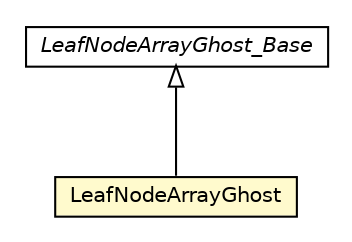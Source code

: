#!/usr/local/bin/dot
#
# Class diagram 
# Generated by UMLGraph version 5.1 (http://www.umlgraph.org/)
#

digraph G {
	edge [fontname="Helvetica",fontsize=10,labelfontname="Helvetica",labelfontsize=10];
	node [fontname="Helvetica",fontsize=10,shape=plaintext];
	nodesep=0.25;
	ranksep=0.5;
	// pt.ist.fenixframework.adt.bplustree.LeafNodeArrayGhost
	c41049 [label=<<table title="pt.ist.fenixframework.adt.bplustree.LeafNodeArrayGhost" border="0" cellborder="1" cellspacing="0" cellpadding="2" port="p" bgcolor="lemonChiffon" href="./LeafNodeArrayGhost.html">
		<tr><td><table border="0" cellspacing="0" cellpadding="1">
<tr><td align="center" balign="center"> LeafNodeArrayGhost </td></tr>
		</table></td></tr>
		</table>>, fontname="Helvetica", fontcolor="black", fontsize=10.0];
	// pt.ist.fenixframework.adt.bplustree.LeafNodeArrayGhost_Base
	c41068 [label=<<table title="pt.ist.fenixframework.adt.bplustree.LeafNodeArrayGhost_Base" border="0" cellborder="1" cellspacing="0" cellpadding="2" port="p" href="./LeafNodeArrayGhost_Base.html">
		<tr><td><table border="0" cellspacing="0" cellpadding="1">
<tr><td align="center" balign="center"><font face="Helvetica-Oblique"> LeafNodeArrayGhost_Base </font></td></tr>
		</table></td></tr>
		</table>>, fontname="Helvetica", fontcolor="black", fontsize=10.0];
	//pt.ist.fenixframework.adt.bplustree.LeafNodeArrayGhost extends pt.ist.fenixframework.adt.bplustree.LeafNodeArrayGhost_Base
	c41068:p -> c41049:p [dir=back,arrowtail=empty];
}

